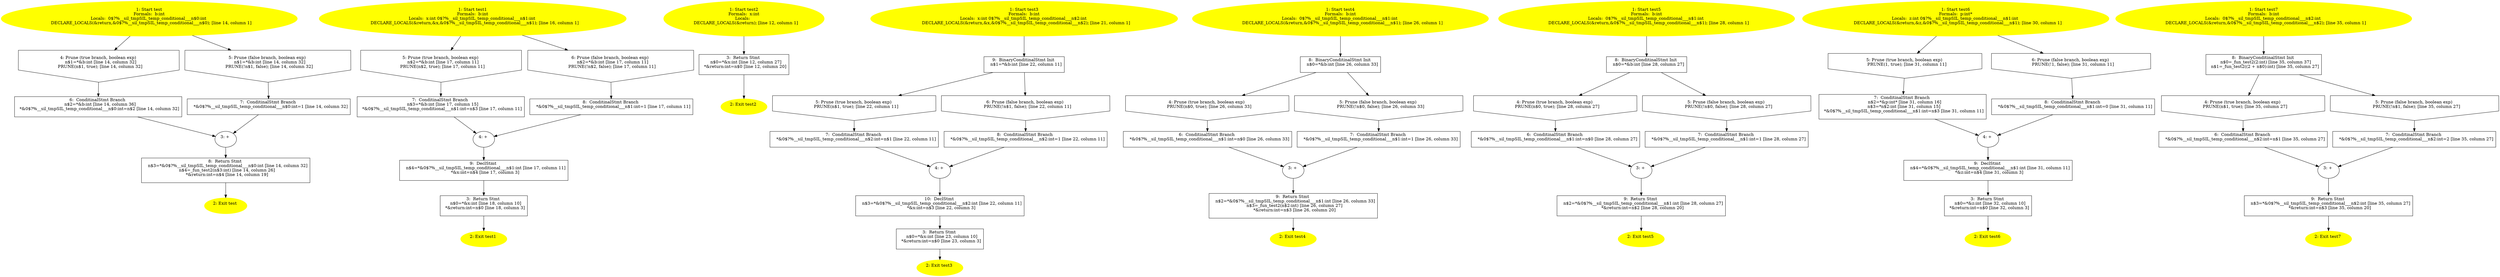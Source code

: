 /* @generated */
digraph cfg {
"test.098f6bcd4621d373cade4e832627b4f6_1" [label="1: Start test\nFormals:  b:int\nLocals:  0$?%__sil_tmpSIL_temp_conditional___n$0:int \n   DECLARE_LOCALS(&return,&0$?%__sil_tmpSIL_temp_conditional___n$0); [line 14, column 1]\n " color=yellow style=filled]
	

	 "test.098f6bcd4621d373cade4e832627b4f6_1" -> "test.098f6bcd4621d373cade4e832627b4f6_4" ;
	 "test.098f6bcd4621d373cade4e832627b4f6_1" -> "test.098f6bcd4621d373cade4e832627b4f6_5" ;
"test.098f6bcd4621d373cade4e832627b4f6_2" [label="2: Exit test \n  " color=yellow style=filled]
	

"test.098f6bcd4621d373cade4e832627b4f6_3" [label="3: + \n  " ]
	

	 "test.098f6bcd4621d373cade4e832627b4f6_3" -> "test.098f6bcd4621d373cade4e832627b4f6_8" ;
"test.098f6bcd4621d373cade4e832627b4f6_4" [label="4: Prune (true branch, boolean exp) \n   n$1=*&b:int [line 14, column 32]\n  PRUNE(n$1, true); [line 14, column 32]\n " shape="invhouse"]
	

	 "test.098f6bcd4621d373cade4e832627b4f6_4" -> "test.098f6bcd4621d373cade4e832627b4f6_6" ;
"test.098f6bcd4621d373cade4e832627b4f6_5" [label="5: Prune (false branch, boolean exp) \n   n$1=*&b:int [line 14, column 32]\n  PRUNE(!n$1, false); [line 14, column 32]\n " shape="invhouse"]
	

	 "test.098f6bcd4621d373cade4e832627b4f6_5" -> "test.098f6bcd4621d373cade4e832627b4f6_7" ;
"test.098f6bcd4621d373cade4e832627b4f6_6" [label="6:  ConditinalStmt Branch \n   n$2=*&b:int [line 14, column 36]\n  *&0$?%__sil_tmpSIL_temp_conditional___n$0:int=n$2 [line 14, column 32]\n " shape="box"]
	

	 "test.098f6bcd4621d373cade4e832627b4f6_6" -> "test.098f6bcd4621d373cade4e832627b4f6_3" ;
"test.098f6bcd4621d373cade4e832627b4f6_7" [label="7:  ConditinalStmt Branch \n   *&0$?%__sil_tmpSIL_temp_conditional___n$0:int=1 [line 14, column 32]\n " shape="box"]
	

	 "test.098f6bcd4621d373cade4e832627b4f6_7" -> "test.098f6bcd4621d373cade4e832627b4f6_3" ;
"test.098f6bcd4621d373cade4e832627b4f6_8" [label="8:  Return Stmt \n   n$3=*&0$?%__sil_tmpSIL_temp_conditional___n$0:int [line 14, column 32]\n  n$4=_fun_test2(n$3:int) [line 14, column 26]\n  *&return:int=n$4 [line 14, column 19]\n " shape="box"]
	

	 "test.098f6bcd4621d373cade4e832627b4f6_8" -> "test.098f6bcd4621d373cade4e832627b4f6_2" ;
"test1.5a105e8b9d40e1329780d62ea2265d8a_1" [label="1: Start test1\nFormals:  b:int\nLocals:  x:int 0$?%__sil_tmpSIL_temp_conditional___n$1:int \n   DECLARE_LOCALS(&return,&x,&0$?%__sil_tmpSIL_temp_conditional___n$1); [line 16, column 1]\n " color=yellow style=filled]
	

	 "test1.5a105e8b9d40e1329780d62ea2265d8a_1" -> "test1.5a105e8b9d40e1329780d62ea2265d8a_5" ;
	 "test1.5a105e8b9d40e1329780d62ea2265d8a_1" -> "test1.5a105e8b9d40e1329780d62ea2265d8a_6" ;
"test1.5a105e8b9d40e1329780d62ea2265d8a_2" [label="2: Exit test1 \n  " color=yellow style=filled]
	

"test1.5a105e8b9d40e1329780d62ea2265d8a_3" [label="3:  Return Stmt \n   n$0=*&x:int [line 18, column 10]\n  *&return:int=n$0 [line 18, column 3]\n " shape="box"]
	

	 "test1.5a105e8b9d40e1329780d62ea2265d8a_3" -> "test1.5a105e8b9d40e1329780d62ea2265d8a_2" ;
"test1.5a105e8b9d40e1329780d62ea2265d8a_4" [label="4: + \n  " ]
	

	 "test1.5a105e8b9d40e1329780d62ea2265d8a_4" -> "test1.5a105e8b9d40e1329780d62ea2265d8a_9" ;
"test1.5a105e8b9d40e1329780d62ea2265d8a_5" [label="5: Prune (true branch, boolean exp) \n   n$2=*&b:int [line 17, column 11]\n  PRUNE(n$2, true); [line 17, column 11]\n " shape="invhouse"]
	

	 "test1.5a105e8b9d40e1329780d62ea2265d8a_5" -> "test1.5a105e8b9d40e1329780d62ea2265d8a_7" ;
"test1.5a105e8b9d40e1329780d62ea2265d8a_6" [label="6: Prune (false branch, boolean exp) \n   n$2=*&b:int [line 17, column 11]\n  PRUNE(!n$2, false); [line 17, column 11]\n " shape="invhouse"]
	

	 "test1.5a105e8b9d40e1329780d62ea2265d8a_6" -> "test1.5a105e8b9d40e1329780d62ea2265d8a_8" ;
"test1.5a105e8b9d40e1329780d62ea2265d8a_7" [label="7:  ConditinalStmt Branch \n   n$3=*&b:int [line 17, column 15]\n  *&0$?%__sil_tmpSIL_temp_conditional___n$1:int=n$3 [line 17, column 11]\n " shape="box"]
	

	 "test1.5a105e8b9d40e1329780d62ea2265d8a_7" -> "test1.5a105e8b9d40e1329780d62ea2265d8a_4" ;
"test1.5a105e8b9d40e1329780d62ea2265d8a_8" [label="8:  ConditinalStmt Branch \n   *&0$?%__sil_tmpSIL_temp_conditional___n$1:int=1 [line 17, column 11]\n " shape="box"]
	

	 "test1.5a105e8b9d40e1329780d62ea2265d8a_8" -> "test1.5a105e8b9d40e1329780d62ea2265d8a_4" ;
"test1.5a105e8b9d40e1329780d62ea2265d8a_9" [label="9:  DeclStmt \n   n$4=*&0$?%__sil_tmpSIL_temp_conditional___n$1:int [line 17, column 11]\n  *&x:int=n$4 [line 17, column 3]\n " shape="box"]
	

	 "test1.5a105e8b9d40e1329780d62ea2265d8a_9" -> "test1.5a105e8b9d40e1329780d62ea2265d8a_3" ;
"test2.ad0234829205b9033196ba818f7a872b_1" [label="1: Start test2\nFormals:  x:int\nLocals:  \n   DECLARE_LOCALS(&return); [line 12, column 1]\n " color=yellow style=filled]
	

	 "test2.ad0234829205b9033196ba818f7a872b_1" -> "test2.ad0234829205b9033196ba818f7a872b_3" ;
"test2.ad0234829205b9033196ba818f7a872b_2" [label="2: Exit test2 \n  " color=yellow style=filled]
	

"test2.ad0234829205b9033196ba818f7a872b_3" [label="3:  Return Stmt \n   n$0=*&x:int [line 12, column 27]\n  *&return:int=n$0 [line 12, column 20]\n " shape="box"]
	

	 "test2.ad0234829205b9033196ba818f7a872b_3" -> "test2.ad0234829205b9033196ba818f7a872b_2" ;
"test3.8ad8757baa8564dc136c1e07507f4a98_1" [label="1: Start test3\nFormals:  b:int\nLocals:  x:int 0$?%__sil_tmpSIL_temp_conditional___n$2:int \n   DECLARE_LOCALS(&return,&x,&0$?%__sil_tmpSIL_temp_conditional___n$2); [line 21, column 1]\n " color=yellow style=filled]
	

	 "test3.8ad8757baa8564dc136c1e07507f4a98_1" -> "test3.8ad8757baa8564dc136c1e07507f4a98_9" ;
"test3.8ad8757baa8564dc136c1e07507f4a98_2" [label="2: Exit test3 \n  " color=yellow style=filled]
	

"test3.8ad8757baa8564dc136c1e07507f4a98_3" [label="3:  Return Stmt \n   n$0=*&x:int [line 23, column 10]\n  *&return:int=n$0 [line 23, column 3]\n " shape="box"]
	

	 "test3.8ad8757baa8564dc136c1e07507f4a98_3" -> "test3.8ad8757baa8564dc136c1e07507f4a98_2" ;
"test3.8ad8757baa8564dc136c1e07507f4a98_4" [label="4: + \n  " ]
	

	 "test3.8ad8757baa8564dc136c1e07507f4a98_4" -> "test3.8ad8757baa8564dc136c1e07507f4a98_10" ;
"test3.8ad8757baa8564dc136c1e07507f4a98_5" [label="5: Prune (true branch, boolean exp) \n   PRUNE(n$1, true); [line 22, column 11]\n " shape="invhouse"]
	

	 "test3.8ad8757baa8564dc136c1e07507f4a98_5" -> "test3.8ad8757baa8564dc136c1e07507f4a98_7" ;
"test3.8ad8757baa8564dc136c1e07507f4a98_6" [label="6: Prune (false branch, boolean exp) \n   PRUNE(!n$1, false); [line 22, column 11]\n " shape="invhouse"]
	

	 "test3.8ad8757baa8564dc136c1e07507f4a98_6" -> "test3.8ad8757baa8564dc136c1e07507f4a98_8" ;
"test3.8ad8757baa8564dc136c1e07507f4a98_7" [label="7:  ConditinalStmt Branch \n   *&0$?%__sil_tmpSIL_temp_conditional___n$2:int=n$1 [line 22, column 11]\n " shape="box"]
	

	 "test3.8ad8757baa8564dc136c1e07507f4a98_7" -> "test3.8ad8757baa8564dc136c1e07507f4a98_4" ;
"test3.8ad8757baa8564dc136c1e07507f4a98_8" [label="8:  ConditinalStmt Branch \n   *&0$?%__sil_tmpSIL_temp_conditional___n$2:int=1 [line 22, column 11]\n " shape="box"]
	

	 "test3.8ad8757baa8564dc136c1e07507f4a98_8" -> "test3.8ad8757baa8564dc136c1e07507f4a98_4" ;
"test3.8ad8757baa8564dc136c1e07507f4a98_9" [label="9:  BinaryConditinalStmt Init \n   n$1=*&b:int [line 22, column 11]\n " shape="box"]
	

	 "test3.8ad8757baa8564dc136c1e07507f4a98_9" -> "test3.8ad8757baa8564dc136c1e07507f4a98_5" ;
	 "test3.8ad8757baa8564dc136c1e07507f4a98_9" -> "test3.8ad8757baa8564dc136c1e07507f4a98_6" ;
"test3.8ad8757baa8564dc136c1e07507f4a98_10" [label="10:  DeclStmt \n   n$3=*&0$?%__sil_tmpSIL_temp_conditional___n$2:int [line 22, column 11]\n  *&x:int=n$3 [line 22, column 3]\n " shape="box"]
	

	 "test3.8ad8757baa8564dc136c1e07507f4a98_10" -> "test3.8ad8757baa8564dc136c1e07507f4a98_3" ;
"test4.86985e105f79b95d6bc918fb45ec7727_1" [label="1: Start test4\nFormals:  b:int\nLocals:  0$?%__sil_tmpSIL_temp_conditional___n$1:int \n   DECLARE_LOCALS(&return,&0$?%__sil_tmpSIL_temp_conditional___n$1); [line 26, column 1]\n " color=yellow style=filled]
	

	 "test4.86985e105f79b95d6bc918fb45ec7727_1" -> "test4.86985e105f79b95d6bc918fb45ec7727_8" ;
"test4.86985e105f79b95d6bc918fb45ec7727_2" [label="2: Exit test4 \n  " color=yellow style=filled]
	

"test4.86985e105f79b95d6bc918fb45ec7727_3" [label="3: + \n  " ]
	

	 "test4.86985e105f79b95d6bc918fb45ec7727_3" -> "test4.86985e105f79b95d6bc918fb45ec7727_9" ;
"test4.86985e105f79b95d6bc918fb45ec7727_4" [label="4: Prune (true branch, boolean exp) \n   PRUNE(n$0, true); [line 26, column 33]\n " shape="invhouse"]
	

	 "test4.86985e105f79b95d6bc918fb45ec7727_4" -> "test4.86985e105f79b95d6bc918fb45ec7727_6" ;
"test4.86985e105f79b95d6bc918fb45ec7727_5" [label="5: Prune (false branch, boolean exp) \n   PRUNE(!n$0, false); [line 26, column 33]\n " shape="invhouse"]
	

	 "test4.86985e105f79b95d6bc918fb45ec7727_5" -> "test4.86985e105f79b95d6bc918fb45ec7727_7" ;
"test4.86985e105f79b95d6bc918fb45ec7727_6" [label="6:  ConditinalStmt Branch \n   *&0$?%__sil_tmpSIL_temp_conditional___n$1:int=n$0 [line 26, column 33]\n " shape="box"]
	

	 "test4.86985e105f79b95d6bc918fb45ec7727_6" -> "test4.86985e105f79b95d6bc918fb45ec7727_3" ;
"test4.86985e105f79b95d6bc918fb45ec7727_7" [label="7:  ConditinalStmt Branch \n   *&0$?%__sil_tmpSIL_temp_conditional___n$1:int=1 [line 26, column 33]\n " shape="box"]
	

	 "test4.86985e105f79b95d6bc918fb45ec7727_7" -> "test4.86985e105f79b95d6bc918fb45ec7727_3" ;
"test4.86985e105f79b95d6bc918fb45ec7727_8" [label="8:  BinaryConditinalStmt Init \n   n$0=*&b:int [line 26, column 33]\n " shape="box"]
	

	 "test4.86985e105f79b95d6bc918fb45ec7727_8" -> "test4.86985e105f79b95d6bc918fb45ec7727_4" ;
	 "test4.86985e105f79b95d6bc918fb45ec7727_8" -> "test4.86985e105f79b95d6bc918fb45ec7727_5" ;
"test4.86985e105f79b95d6bc918fb45ec7727_9" [label="9:  Return Stmt \n   n$2=*&0$?%__sil_tmpSIL_temp_conditional___n$1:int [line 26, column 33]\n  n$3=_fun_test2(n$2:int) [line 26, column 27]\n  *&return:int=n$3 [line 26, column 20]\n " shape="box"]
	

	 "test4.86985e105f79b95d6bc918fb45ec7727_9" -> "test4.86985e105f79b95d6bc918fb45ec7727_2" ;
"test5.e3d704f3542b44a621ebed70dc0efe13_1" [label="1: Start test5\nFormals:  b:int\nLocals:  0$?%__sil_tmpSIL_temp_conditional___n$1:int \n   DECLARE_LOCALS(&return,&0$?%__sil_tmpSIL_temp_conditional___n$1); [line 28, column 1]\n " color=yellow style=filled]
	

	 "test5.e3d704f3542b44a621ebed70dc0efe13_1" -> "test5.e3d704f3542b44a621ebed70dc0efe13_8" ;
"test5.e3d704f3542b44a621ebed70dc0efe13_2" [label="2: Exit test5 \n  " color=yellow style=filled]
	

"test5.e3d704f3542b44a621ebed70dc0efe13_3" [label="3: + \n  " ]
	

	 "test5.e3d704f3542b44a621ebed70dc0efe13_3" -> "test5.e3d704f3542b44a621ebed70dc0efe13_9" ;
"test5.e3d704f3542b44a621ebed70dc0efe13_4" [label="4: Prune (true branch, boolean exp) \n   PRUNE(n$0, true); [line 28, column 27]\n " shape="invhouse"]
	

	 "test5.e3d704f3542b44a621ebed70dc0efe13_4" -> "test5.e3d704f3542b44a621ebed70dc0efe13_6" ;
"test5.e3d704f3542b44a621ebed70dc0efe13_5" [label="5: Prune (false branch, boolean exp) \n   PRUNE(!n$0, false); [line 28, column 27]\n " shape="invhouse"]
	

	 "test5.e3d704f3542b44a621ebed70dc0efe13_5" -> "test5.e3d704f3542b44a621ebed70dc0efe13_7" ;
"test5.e3d704f3542b44a621ebed70dc0efe13_6" [label="6:  ConditinalStmt Branch \n   *&0$?%__sil_tmpSIL_temp_conditional___n$1:int=n$0 [line 28, column 27]\n " shape="box"]
	

	 "test5.e3d704f3542b44a621ebed70dc0efe13_6" -> "test5.e3d704f3542b44a621ebed70dc0efe13_3" ;
"test5.e3d704f3542b44a621ebed70dc0efe13_7" [label="7:  ConditinalStmt Branch \n   *&0$?%__sil_tmpSIL_temp_conditional___n$1:int=1 [line 28, column 27]\n " shape="box"]
	

	 "test5.e3d704f3542b44a621ebed70dc0efe13_7" -> "test5.e3d704f3542b44a621ebed70dc0efe13_3" ;
"test5.e3d704f3542b44a621ebed70dc0efe13_8" [label="8:  BinaryConditinalStmt Init \n   n$0=*&b:int [line 28, column 27]\n " shape="box"]
	

	 "test5.e3d704f3542b44a621ebed70dc0efe13_8" -> "test5.e3d704f3542b44a621ebed70dc0efe13_4" ;
	 "test5.e3d704f3542b44a621ebed70dc0efe13_8" -> "test5.e3d704f3542b44a621ebed70dc0efe13_5" ;
"test5.e3d704f3542b44a621ebed70dc0efe13_9" [label="9:  Return Stmt \n   n$2=*&0$?%__sil_tmpSIL_temp_conditional___n$1:int [line 28, column 27]\n  *&return:int=n$2 [line 28, column 20]\n " shape="box"]
	

	 "test5.e3d704f3542b44a621ebed70dc0efe13_9" -> "test5.e3d704f3542b44a621ebed70dc0efe13_2" ;
"test6.4cfad7076129962ee70c36839a1e3e15_1" [label="1: Start test6\nFormals:  p:int*\nLocals:  z:int 0$?%__sil_tmpSIL_temp_conditional___n$1:int \n   DECLARE_LOCALS(&return,&z,&0$?%__sil_tmpSIL_temp_conditional___n$1); [line 30, column 1]\n " color=yellow style=filled]
	

	 "test6.4cfad7076129962ee70c36839a1e3e15_1" -> "test6.4cfad7076129962ee70c36839a1e3e15_5" ;
	 "test6.4cfad7076129962ee70c36839a1e3e15_1" -> "test6.4cfad7076129962ee70c36839a1e3e15_6" ;
"test6.4cfad7076129962ee70c36839a1e3e15_2" [label="2: Exit test6 \n  " color=yellow style=filled]
	

"test6.4cfad7076129962ee70c36839a1e3e15_3" [label="3:  Return Stmt \n   n$0=*&z:int [line 32, column 10]\n  *&return:int=n$0 [line 32, column 3]\n " shape="box"]
	

	 "test6.4cfad7076129962ee70c36839a1e3e15_3" -> "test6.4cfad7076129962ee70c36839a1e3e15_2" ;
"test6.4cfad7076129962ee70c36839a1e3e15_4" [label="4: + \n  " ]
	

	 "test6.4cfad7076129962ee70c36839a1e3e15_4" -> "test6.4cfad7076129962ee70c36839a1e3e15_9" ;
"test6.4cfad7076129962ee70c36839a1e3e15_5" [label="5: Prune (true branch, boolean exp) \n   PRUNE(1, true); [line 31, column 11]\n " shape="invhouse"]
	

	 "test6.4cfad7076129962ee70c36839a1e3e15_5" -> "test6.4cfad7076129962ee70c36839a1e3e15_7" ;
"test6.4cfad7076129962ee70c36839a1e3e15_6" [label="6: Prune (false branch, boolean exp) \n   PRUNE(!1, false); [line 31, column 11]\n " shape="invhouse"]
	

	 "test6.4cfad7076129962ee70c36839a1e3e15_6" -> "test6.4cfad7076129962ee70c36839a1e3e15_8" ;
"test6.4cfad7076129962ee70c36839a1e3e15_7" [label="7:  ConditinalStmt Branch \n   n$2=*&p:int* [line 31, column 16]\n  n$3=*n$2:int [line 31, column 15]\n  *&0$?%__sil_tmpSIL_temp_conditional___n$1:int=n$3 [line 31, column 11]\n " shape="box"]
	

	 "test6.4cfad7076129962ee70c36839a1e3e15_7" -> "test6.4cfad7076129962ee70c36839a1e3e15_4" ;
"test6.4cfad7076129962ee70c36839a1e3e15_8" [label="8:  ConditinalStmt Branch \n   *&0$?%__sil_tmpSIL_temp_conditional___n$1:int=0 [line 31, column 11]\n " shape="box"]
	

	 "test6.4cfad7076129962ee70c36839a1e3e15_8" -> "test6.4cfad7076129962ee70c36839a1e3e15_4" ;
"test6.4cfad7076129962ee70c36839a1e3e15_9" [label="9:  DeclStmt \n   n$4=*&0$?%__sil_tmpSIL_temp_conditional___n$1:int [line 31, column 11]\n  *&z:int=n$4 [line 31, column 3]\n " shape="box"]
	

	 "test6.4cfad7076129962ee70c36839a1e3e15_9" -> "test6.4cfad7076129962ee70c36839a1e3e15_3" ;
"test7.b04083e53e242626595e2b8ea327e525_1" [label="1: Start test7\nFormals:  b:int\nLocals:  0$?%__sil_tmpSIL_temp_conditional___n$2:int \n   DECLARE_LOCALS(&return,&0$?%__sil_tmpSIL_temp_conditional___n$2); [line 35, column 1]\n " color=yellow style=filled]
	

	 "test7.b04083e53e242626595e2b8ea327e525_1" -> "test7.b04083e53e242626595e2b8ea327e525_8" ;
"test7.b04083e53e242626595e2b8ea327e525_2" [label="2: Exit test7 \n  " color=yellow style=filled]
	

"test7.b04083e53e242626595e2b8ea327e525_3" [label="3: + \n  " ]
	

	 "test7.b04083e53e242626595e2b8ea327e525_3" -> "test7.b04083e53e242626595e2b8ea327e525_9" ;
"test7.b04083e53e242626595e2b8ea327e525_4" [label="4: Prune (true branch, boolean exp) \n   PRUNE(n$1, true); [line 35, column 27]\n " shape="invhouse"]
	

	 "test7.b04083e53e242626595e2b8ea327e525_4" -> "test7.b04083e53e242626595e2b8ea327e525_6" ;
"test7.b04083e53e242626595e2b8ea327e525_5" [label="5: Prune (false branch, boolean exp) \n   PRUNE(!n$1, false); [line 35, column 27]\n " shape="invhouse"]
	

	 "test7.b04083e53e242626595e2b8ea327e525_5" -> "test7.b04083e53e242626595e2b8ea327e525_7" ;
"test7.b04083e53e242626595e2b8ea327e525_6" [label="6:  ConditinalStmt Branch \n   *&0$?%__sil_tmpSIL_temp_conditional___n$2:int=n$1 [line 35, column 27]\n " shape="box"]
	

	 "test7.b04083e53e242626595e2b8ea327e525_6" -> "test7.b04083e53e242626595e2b8ea327e525_3" ;
"test7.b04083e53e242626595e2b8ea327e525_7" [label="7:  ConditinalStmt Branch \n   *&0$?%__sil_tmpSIL_temp_conditional___n$2:int=2 [line 35, column 27]\n " shape="box"]
	

	 "test7.b04083e53e242626595e2b8ea327e525_7" -> "test7.b04083e53e242626595e2b8ea327e525_3" ;
"test7.b04083e53e242626595e2b8ea327e525_8" [label="8:  BinaryConditinalStmt Init \n   n$0=_fun_test2(2:int) [line 35, column 37]\n  n$1=_fun_test2((2 + n$0):int) [line 35, column 27]\n " shape="box"]
	

	 "test7.b04083e53e242626595e2b8ea327e525_8" -> "test7.b04083e53e242626595e2b8ea327e525_4" ;
	 "test7.b04083e53e242626595e2b8ea327e525_8" -> "test7.b04083e53e242626595e2b8ea327e525_5" ;
"test7.b04083e53e242626595e2b8ea327e525_9" [label="9:  Return Stmt \n   n$3=*&0$?%__sil_tmpSIL_temp_conditional___n$2:int [line 35, column 27]\n  *&return:int=n$3 [line 35, column 20]\n " shape="box"]
	

	 "test7.b04083e53e242626595e2b8ea327e525_9" -> "test7.b04083e53e242626595e2b8ea327e525_2" ;
}

